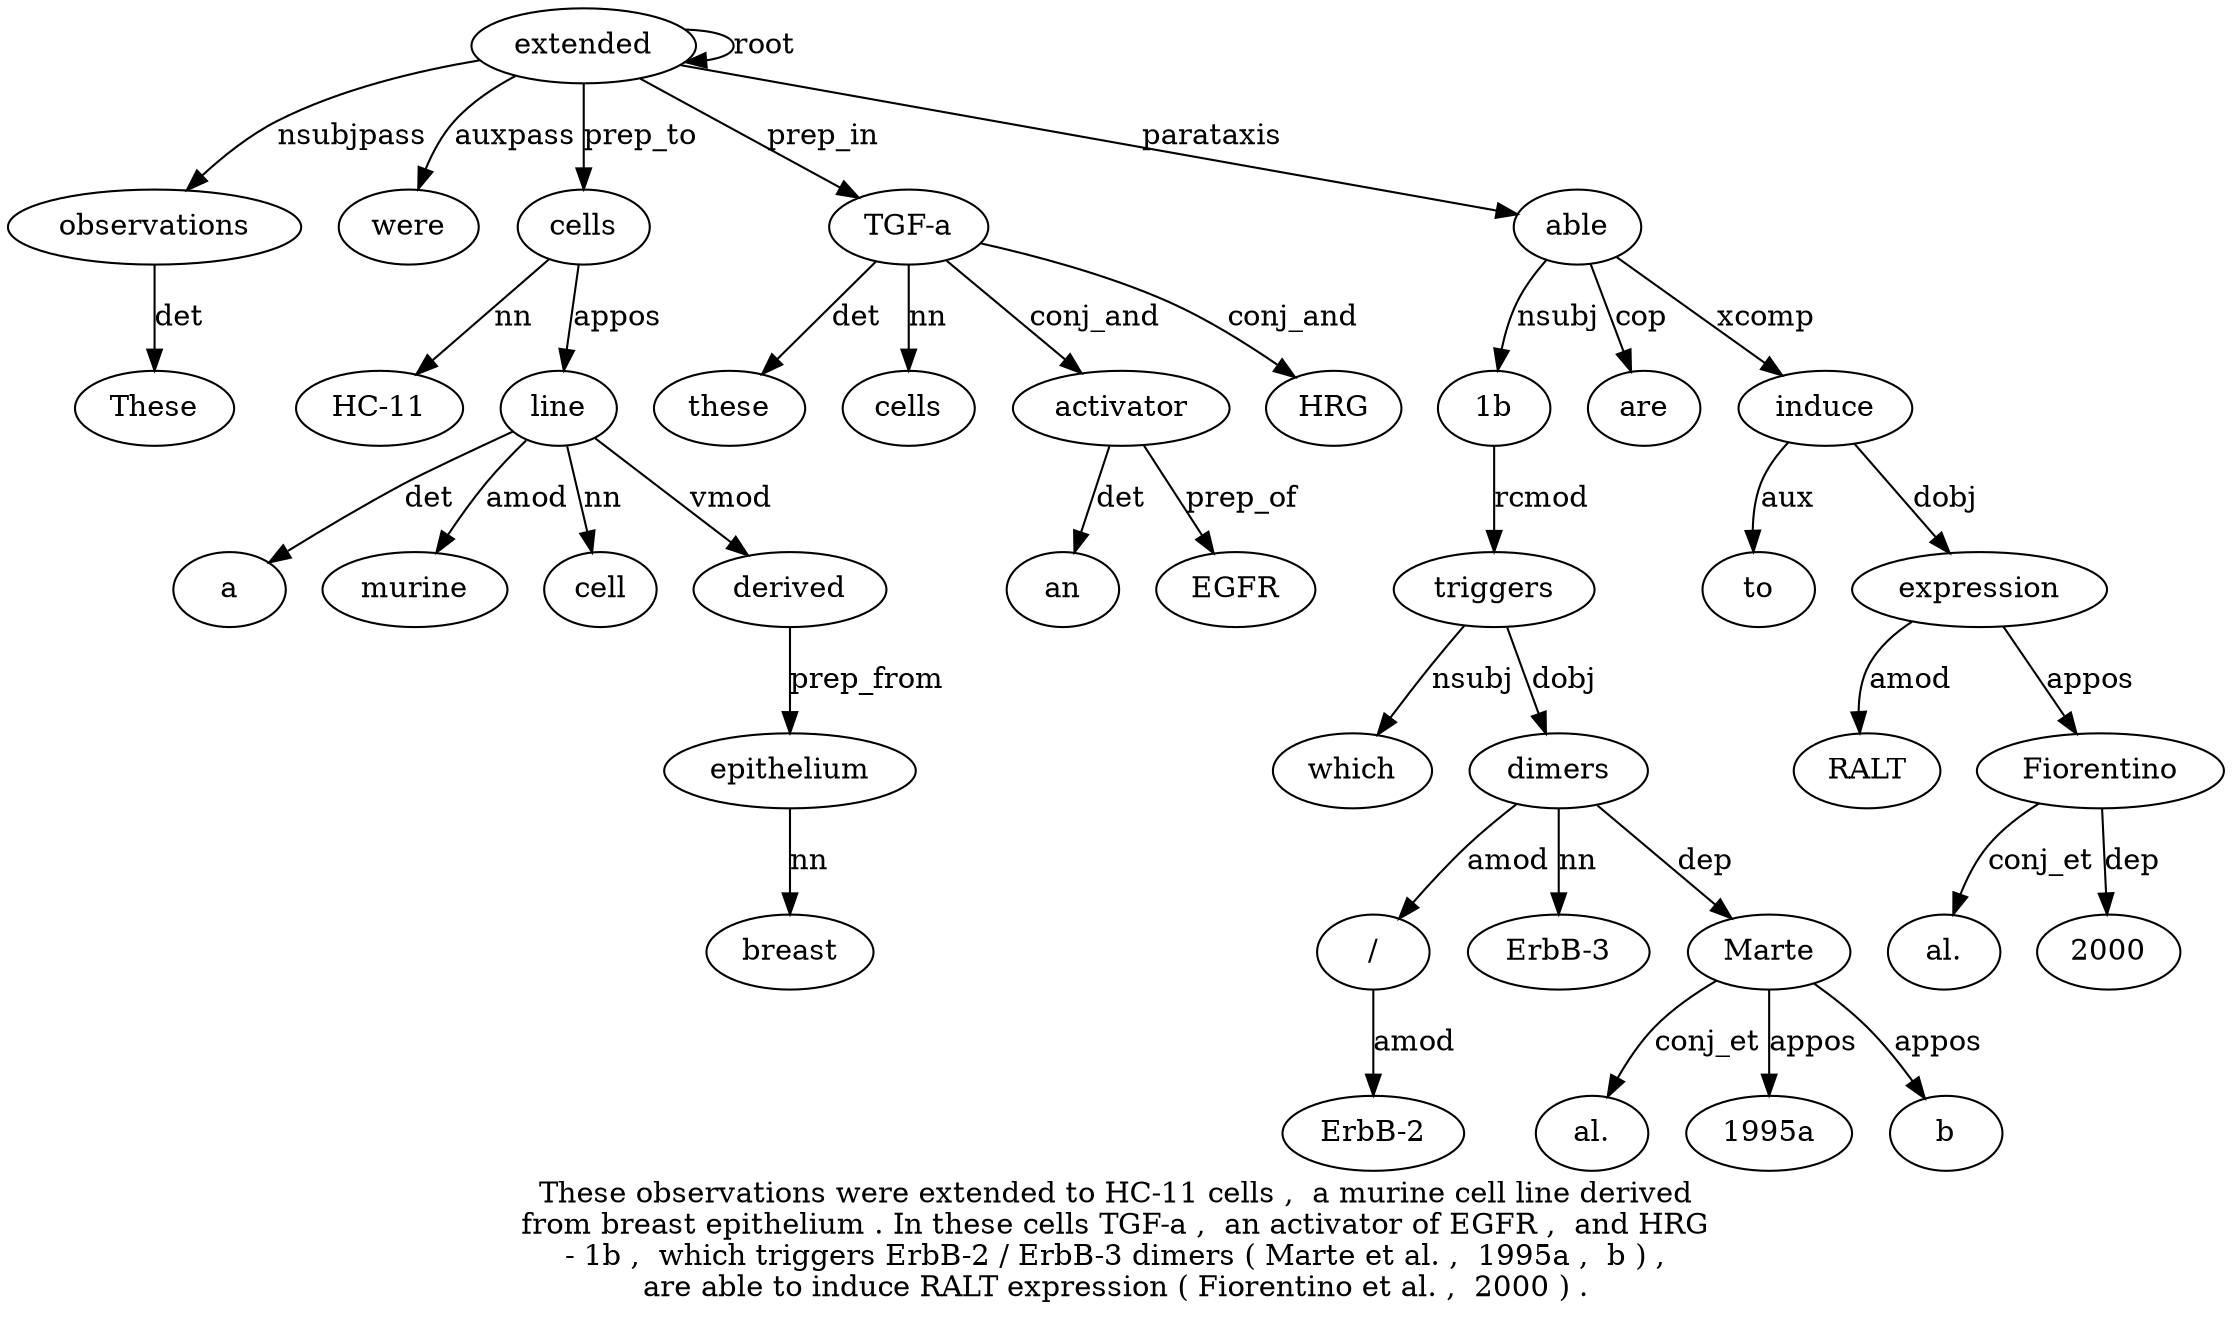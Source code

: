 digraph "These observations were extended to HC-11 cells ,  a murine cell line derived from breast epithelium . In these cells TGF-a ,  an activator of EGFR ,  and HRG - 1b ,  which triggers ErbB-2 / ErbB-3 dimers ( Marte et al. ,  1995a ,  b ) ,  are able to induce RALT expression ( Fiorentino et al. ,  2000 ) ." {
label="These observations were extended to HC-11 cells ,  a murine cell line derived
from breast epithelium . In these cells TGF-a ,  an activator of EGFR ,  and HRG
- 1b ,  which triggers ErbB-2 / ErbB-3 dimers ( Marte et al. ,  1995a ,  b ) ,
are able to induce RALT expression ( Fiorentino et al. ,  2000 ) .";
observations2 [style=filled, fillcolor=white, label=observations];
These1 [style=filled, fillcolor=white, label=These];
observations2 -> These1  [label=det];
extended4 [style=filled, fillcolor=white, label=extended];
extended4 -> observations2  [label=nsubjpass];
were3 [style=filled, fillcolor=white, label=were];
extended4 -> were3  [label=auxpass];
extended4 -> extended4  [label=root];
cells7 [style=filled, fillcolor=white, label=cells];
"HC-116" [style=filled, fillcolor=white, label="HC-11"];
cells7 -> "HC-116"  [label=nn];
extended4 -> cells7  [label=prep_to];
line12 [style=filled, fillcolor=white, label=line];
a9 [style=filled, fillcolor=white, label=a];
line12 -> a9  [label=det];
murine10 [style=filled, fillcolor=white, label=murine];
line12 -> murine10  [label=amod];
cell11 [style=filled, fillcolor=white, label=cell];
line12 -> cell11  [label=nn];
cells7 -> line12  [label=appos];
derived13 [style=filled, fillcolor=white, label=derived];
line12 -> derived13  [label=vmod];
epithelium16 [style=filled, fillcolor=white, label=epithelium];
breast15 [style=filled, fillcolor=white, label=breast];
epithelium16 -> breast15  [label=nn];
derived13 -> epithelium16  [label=prep_from];
"TGF-a21" [style=filled, fillcolor=white, label="TGF-a"];
these19 [style=filled, fillcolor=white, label=these];
"TGF-a21" -> these19  [label=det];
cells20 [style=filled, fillcolor=white, label=cells];
"TGF-a21" -> cells20  [label=nn];
extended4 -> "TGF-a21"  [label=prep_in];
activator24 [style=filled, fillcolor=white, label=activator];
an23 [style=filled, fillcolor=white, label=an];
activator24 -> an23  [label=det];
"TGF-a21" -> activator24  [label=conj_and];
EGFR26 [style=filled, fillcolor=white, label=EGFR];
activator24 -> EGFR26  [label=prep_of];
HRG29 [style=filled, fillcolor=white, label=HRG];
"TGF-a21" -> HRG29  [label=conj_and];
able50 [style=filled, fillcolor=white, label=able];
"1b3" [style=filled, fillcolor=white, label="1b"];
able50 -> "1b3"  [label=nsubj];
triggers34 [style=filled, fillcolor=white, label=triggers];
which33 [style=filled, fillcolor=white, label=which];
triggers34 -> which33  [label=nsubj];
"1b3" -> triggers34  [label=rcmod];
"/36" [style=filled, fillcolor=white, label="/"];
"ErbB-235" [style=filled, fillcolor=white, label="ErbB-2"];
"/36" -> "ErbB-235"  [label=amod];
dimers38 [style=filled, fillcolor=white, label=dimers];
dimers38 -> "/36"  [label=amod];
"ErbB-37" [style=filled, fillcolor=white, label="ErbB-3"];
dimers38 -> "ErbB-37"  [label=nn];
triggers34 -> dimers38  [label=dobj];
Marte40 [style=filled, fillcolor=white, label=Marte];
dimers38 -> Marte40  [label=dep];
"al.42" [style=filled, fillcolor=white, label="al."];
Marte40 -> "al.42"  [label=conj_et];
"1995a44" [style=filled, fillcolor=white, label="1995a"];
Marte40 -> "1995a44"  [label=appos];
b46 [style=filled, fillcolor=white, label=b];
Marte40 -> b46  [label=appos];
are49 [style=filled, fillcolor=white, label=are];
able50 -> are49  [label=cop];
extended4 -> able50  [label=parataxis];
induce52 [style=filled, fillcolor=white, label=induce];
to51 [style=filled, fillcolor=white, label=to];
induce52 -> to51  [label=aux];
able50 -> induce52  [label=xcomp];
expression54 [style=filled, fillcolor=white, label=expression];
RALT53 [style=filled, fillcolor=white, label=RALT];
expression54 -> RALT53  [label=amod];
induce52 -> expression54  [label=dobj];
Fiorentino56 [style=filled, fillcolor=white, label=Fiorentino];
expression54 -> Fiorentino56  [label=appos];
"al.58" [style=filled, fillcolor=white, label="al."];
Fiorentino56 -> "al.58"  [label=conj_et];
20006 [style=filled, fillcolor=white, label=2000];
Fiorentino56 -> 20006  [label=dep];
}
